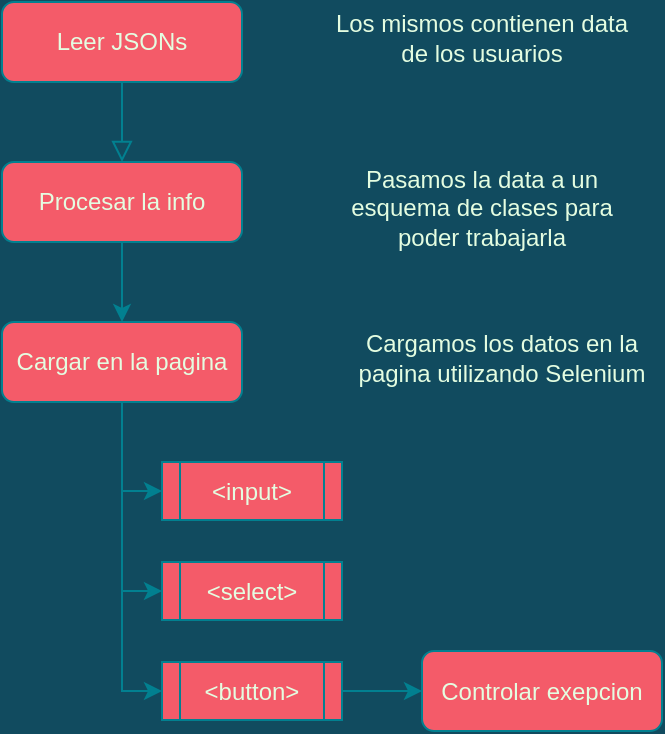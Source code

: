 <mxfile version="20.4.1" type="device"><diagram id="C5RBs43oDa-KdzZeNtuy" name="Page-1"><mxGraphModel dx="954" dy="484" grid="0" gridSize="10" guides="1" tooltips="1" connect="1" arrows="1" fold="1" page="1" pageScale="1" pageWidth="827" pageHeight="1169" background="#114B5F" math="0" shadow="0"><root><mxCell id="WIyWlLk6GJQsqaUBKTNV-0"/><mxCell id="WIyWlLk6GJQsqaUBKTNV-1" parent="WIyWlLk6GJQsqaUBKTNV-0"/><mxCell id="WIyWlLk6GJQsqaUBKTNV-2" value="" style="rounded=0;html=1;jettySize=auto;orthogonalLoop=1;fontSize=11;endArrow=block;endFill=0;endSize=8;strokeWidth=1;shadow=0;labelBackgroundColor=none;edgeStyle=orthogonalEdgeStyle;strokeColor=#028090;fontColor=#E4FDE1;entryX=0.5;entryY=0;entryDx=0;entryDy=0;" parent="WIyWlLk6GJQsqaUBKTNV-1" source="WIyWlLk6GJQsqaUBKTNV-3" target="WIyWlLk6GJQsqaUBKTNV-11" edge="1"><mxGeometry relative="1" as="geometry"><mxPoint x="70" y="100" as="targetPoint"/></mxGeometry></mxCell><mxCell id="WIyWlLk6GJQsqaUBKTNV-3" value="Leer JSONs" style="rounded=1;whiteSpace=wrap;html=1;fontSize=12;glass=0;strokeWidth=1;shadow=0;fillColor=#F45B69;strokeColor=#028090;fontColor=#E4FDE1;" parent="WIyWlLk6GJQsqaUBKTNV-1" vertex="1"><mxGeometry x="10" y="10" width="120" height="40" as="geometry"/></mxCell><mxCell id="5FZES-iXOPm8GFL5kaig-1" style="edgeStyle=orthogonalEdgeStyle;rounded=0;orthogonalLoop=1;jettySize=auto;html=1;exitX=0.5;exitY=1;exitDx=0;exitDy=0;strokeColor=#028090;fontColor=#E4FDE1;fillColor=#F45B69;" edge="1" parent="WIyWlLk6GJQsqaUBKTNV-1" source="WIyWlLk6GJQsqaUBKTNV-11" target="5FZES-iXOPm8GFL5kaig-0"><mxGeometry relative="1" as="geometry"/></mxCell><mxCell id="WIyWlLk6GJQsqaUBKTNV-11" value="Procesar la info" style="rounded=1;whiteSpace=wrap;html=1;fontSize=12;glass=0;strokeWidth=1;shadow=0;fillColor=#F45B69;strokeColor=#028090;fontColor=#E4FDE1;" parent="WIyWlLk6GJQsqaUBKTNV-1" vertex="1"><mxGeometry x="10" y="90" width="120" height="40" as="geometry"/></mxCell><mxCell id="5FZES-iXOPm8GFL5kaig-12" style="edgeStyle=orthogonalEdgeStyle;rounded=0;orthogonalLoop=1;jettySize=auto;html=1;exitX=0.5;exitY=1;exitDx=0;exitDy=0;entryX=0;entryY=0.5;entryDx=0;entryDy=0;strokeColor=#028090;fontColor=#E4FDE1;fillColor=#F45B69;" edge="1" parent="WIyWlLk6GJQsqaUBKTNV-1" source="5FZES-iXOPm8GFL5kaig-0" target="5FZES-iXOPm8GFL5kaig-9"><mxGeometry relative="1" as="geometry"/></mxCell><mxCell id="5FZES-iXOPm8GFL5kaig-13" style="edgeStyle=orthogonalEdgeStyle;rounded=0;orthogonalLoop=1;jettySize=auto;html=1;exitX=0.5;exitY=1;exitDx=0;exitDy=0;entryX=0;entryY=0.5;entryDx=0;entryDy=0;strokeColor=#028090;fontColor=#E4FDE1;fillColor=#F45B69;" edge="1" parent="WIyWlLk6GJQsqaUBKTNV-1" source="5FZES-iXOPm8GFL5kaig-0" target="5FZES-iXOPm8GFL5kaig-11"><mxGeometry relative="1" as="geometry"/></mxCell><mxCell id="5FZES-iXOPm8GFL5kaig-14" style="edgeStyle=orthogonalEdgeStyle;rounded=0;orthogonalLoop=1;jettySize=auto;html=1;exitX=0.5;exitY=1;exitDx=0;exitDy=0;entryX=0;entryY=0.5;entryDx=0;entryDy=0;strokeColor=#028090;fontColor=#E4FDE1;fillColor=#F45B69;" edge="1" parent="WIyWlLk6GJQsqaUBKTNV-1" source="5FZES-iXOPm8GFL5kaig-0" target="5FZES-iXOPm8GFL5kaig-10"><mxGeometry relative="1" as="geometry"/></mxCell><mxCell id="5FZES-iXOPm8GFL5kaig-0" value="Cargar en la pagina" style="rounded=1;whiteSpace=wrap;html=1;fontSize=12;glass=0;strokeWidth=1;shadow=0;fillColor=#F45B69;strokeColor=#028090;fontColor=#E4FDE1;" vertex="1" parent="WIyWlLk6GJQsqaUBKTNV-1"><mxGeometry x="10" y="170" width="120" height="40" as="geometry"/></mxCell><mxCell id="5FZES-iXOPm8GFL5kaig-2" value="Los mismos contienen data de los usuarios" style="text;html=1;strokeColor=none;fillColor=none;align=center;verticalAlign=middle;whiteSpace=wrap;rounded=0;fontColor=#E4FDE1;" vertex="1" parent="WIyWlLk6GJQsqaUBKTNV-1"><mxGeometry x="170" y="10" width="160" height="35" as="geometry"/></mxCell><mxCell id="5FZES-iXOPm8GFL5kaig-4" value="Pasamos la data a un esquema de clases para poder trabajarla" style="text;html=1;strokeColor=none;fillColor=none;align=center;verticalAlign=middle;whiteSpace=wrap;rounded=0;fontColor=#E4FDE1;" vertex="1" parent="WIyWlLk6GJQsqaUBKTNV-1"><mxGeometry x="170" y="90" width="160" height="45" as="geometry"/></mxCell><mxCell id="5FZES-iXOPm8GFL5kaig-5" value="Cargamos los datos en la pagina utilizando Selenium" style="text;html=1;strokeColor=none;fillColor=none;align=center;verticalAlign=middle;whiteSpace=wrap;rounded=0;fontColor=#E4FDE1;" vertex="1" parent="WIyWlLk6GJQsqaUBKTNV-1"><mxGeometry x="180" y="165" width="160" height="45" as="geometry"/></mxCell><mxCell id="5FZES-iXOPm8GFL5kaig-9" value="&amp;lt;input&amp;gt;" style="shape=process;whiteSpace=wrap;html=1;backgroundOutline=1;strokeColor=#028090;fontColor=#E4FDE1;fillColor=#F45B69;" vertex="1" parent="WIyWlLk6GJQsqaUBKTNV-1"><mxGeometry x="90" y="240" width="90" height="29" as="geometry"/></mxCell><mxCell id="5FZES-iXOPm8GFL5kaig-16" style="edgeStyle=orthogonalEdgeStyle;rounded=0;orthogonalLoop=1;jettySize=auto;html=1;exitX=1;exitY=0.5;exitDx=0;exitDy=0;entryX=0;entryY=0.5;entryDx=0;entryDy=0;strokeColor=#028090;fontColor=#E4FDE1;fillColor=#F45B69;" edge="1" parent="WIyWlLk6GJQsqaUBKTNV-1" source="5FZES-iXOPm8GFL5kaig-10" target="5FZES-iXOPm8GFL5kaig-15"><mxGeometry relative="1" as="geometry"/></mxCell><mxCell id="5FZES-iXOPm8GFL5kaig-10" value="&amp;lt;button&amp;gt;" style="shape=process;whiteSpace=wrap;html=1;backgroundOutline=1;strokeColor=#028090;fontColor=#E4FDE1;fillColor=#F45B69;gradientColor=none;" vertex="1" parent="WIyWlLk6GJQsqaUBKTNV-1"><mxGeometry x="90" y="340" width="90" height="29" as="geometry"/></mxCell><mxCell id="5FZES-iXOPm8GFL5kaig-11" value="&amp;lt;select&amp;gt;" style="shape=process;whiteSpace=wrap;html=1;backgroundOutline=1;strokeColor=#028090;fontColor=#E4FDE1;fillColor=#F45B69;" vertex="1" parent="WIyWlLk6GJQsqaUBKTNV-1"><mxGeometry x="90" y="290" width="90" height="29" as="geometry"/></mxCell><mxCell id="5FZES-iXOPm8GFL5kaig-15" value="Controlar exepcion" style="rounded=1;whiteSpace=wrap;html=1;fontSize=12;glass=0;strokeWidth=1;shadow=0;fillColor=#F45B69;strokeColor=#028090;fontColor=#E4FDE1;" vertex="1" parent="WIyWlLk6GJQsqaUBKTNV-1"><mxGeometry x="220" y="334.5" width="120" height="40" as="geometry"/></mxCell></root></mxGraphModel></diagram></mxfile>